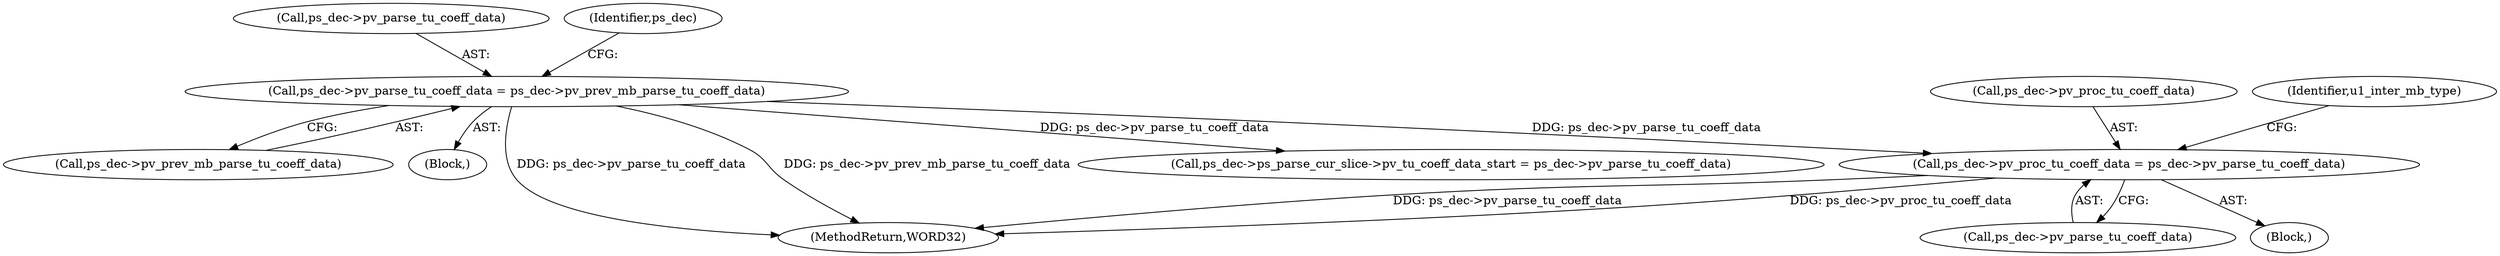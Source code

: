 digraph "0_Android_d4841f1161bdb5e13cb19e81af42437a634dd6ef@pointer" {
"1000921" [label="(Call,ps_dec->pv_proc_tu_coeff_data = ps_dec->pv_parse_tu_coeff_data)"];
"1000594" [label="(Call,ps_dec->pv_parse_tu_coeff_data = ps_dec->pv_prev_mb_parse_tu_coeff_data)"];
"1001364" [label="(MethodReturn,WORD32)"];
"1000910" [label="(Call,ps_dec->ps_parse_cur_slice->pv_tu_coeff_data_start = ps_dec->pv_parse_tu_coeff_data)"];
"1000595" [label="(Call,ps_dec->pv_parse_tu_coeff_data)"];
"1000925" [label="(Call,ps_dec->pv_parse_tu_coeff_data)"];
"1000920" [label="(Block,)"];
"1000921" [label="(Call,ps_dec->pv_proc_tu_coeff_data = ps_dec->pv_parse_tu_coeff_data)"];
"1000922" [label="(Call,ps_dec->pv_proc_tu_coeff_data)"];
"1000598" [label="(Call,ps_dec->pv_prev_mb_parse_tu_coeff_data)"];
"1000603" [label="(Identifier,ps_dec)"];
"1000929" [label="(Identifier,u1_inter_mb_type)"];
"1000528" [label="(Block,)"];
"1000594" [label="(Call,ps_dec->pv_parse_tu_coeff_data = ps_dec->pv_prev_mb_parse_tu_coeff_data)"];
"1000921" -> "1000920"  [label="AST: "];
"1000921" -> "1000925"  [label="CFG: "];
"1000922" -> "1000921"  [label="AST: "];
"1000925" -> "1000921"  [label="AST: "];
"1000929" -> "1000921"  [label="CFG: "];
"1000921" -> "1001364"  [label="DDG: ps_dec->pv_parse_tu_coeff_data"];
"1000921" -> "1001364"  [label="DDG: ps_dec->pv_proc_tu_coeff_data"];
"1000594" -> "1000921"  [label="DDG: ps_dec->pv_parse_tu_coeff_data"];
"1000594" -> "1000528"  [label="AST: "];
"1000594" -> "1000598"  [label="CFG: "];
"1000595" -> "1000594"  [label="AST: "];
"1000598" -> "1000594"  [label="AST: "];
"1000603" -> "1000594"  [label="CFG: "];
"1000594" -> "1001364"  [label="DDG: ps_dec->pv_prev_mb_parse_tu_coeff_data"];
"1000594" -> "1001364"  [label="DDG: ps_dec->pv_parse_tu_coeff_data"];
"1000594" -> "1000910"  [label="DDG: ps_dec->pv_parse_tu_coeff_data"];
}
